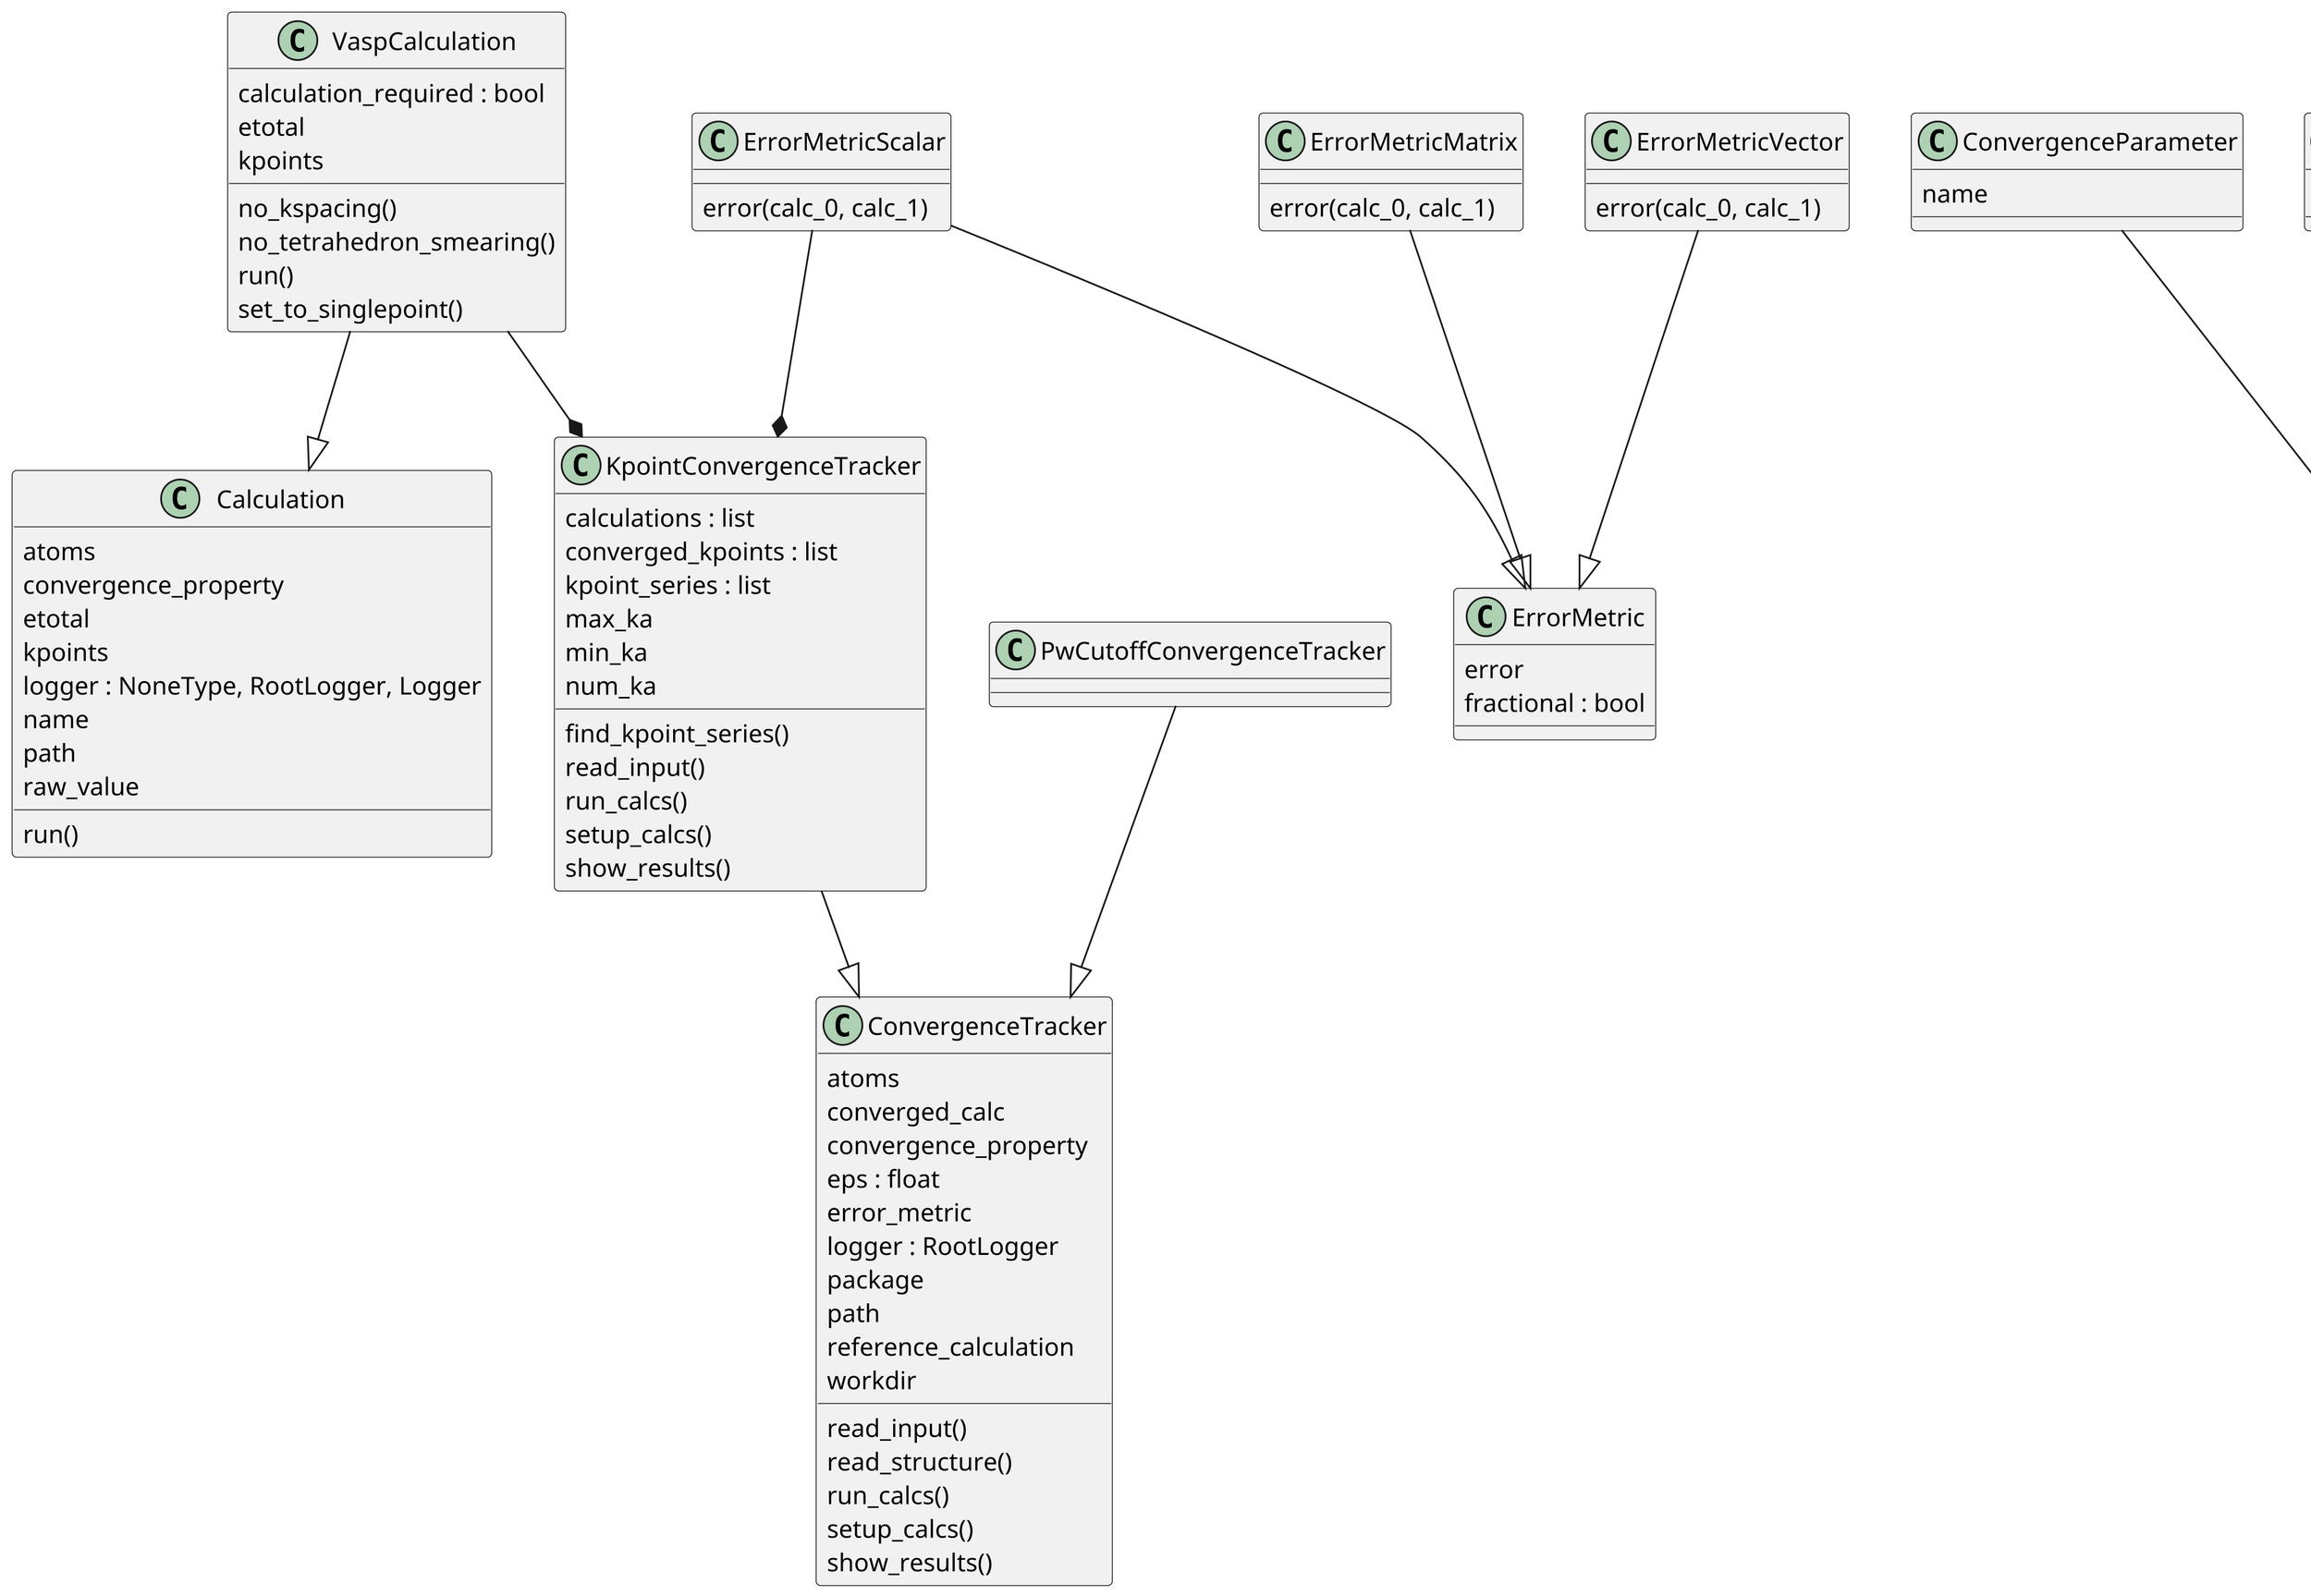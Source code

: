 @startuml classes
skinparam dpi 300
set namespaceSeparator none
class "Calculation" as xyttyxy.calculation.Calculation {
  atoms
  convergence_property
  etotal
  kpoints
  logger : NoneType, RootLogger, Logger
  name
  path
  raw_value
  run()
}
class "ConvergenceParameter" as xyttyxy.utils.ConvergenceParameter {
  name
}
class "ConvergenceProperty" as xyttyxy.utils.ConvergenceProperty {
  name
}
class "ConvergenceTracker" as xyttyxy.convergence_tracker.ConvergenceTracker {
  atoms
  converged_calc
  convergence_property
  eps : float
  error_metric
  logger : RootLogger
  package
  path
  reference_calculation
  workdir
  read_input()
  read_structure()
  run_calcs()
  setup_calcs()
  show_results()
}
class "ErrorMetric" as xyttyxy.error_metric.ErrorMetric {
  error
  fractional : bool
}
class "ErrorMetricMatrix" as xyttyxy.error_metric.ErrorMetricMatrix {
  error(calc_0, calc_1)
}
class "ErrorMetricScalar" as xyttyxy.error_metric.ErrorMetricScalar {
  error(calc_0, calc_1)
}
class "ErrorMetricVector" as xyttyxy.error_metric.ErrorMetricVector {
  error(calc_0, calc_1)
}
class "KpointConvergenceTracker" as xyttyxy.convergence_tracker.KpointConvergenceTracker {
  calculations : list
  converged_kpoints : list
  kpoint_series : list
  max_ka
  min_ka
  num_ka
  find_kpoint_series()
  read_input()
  run_calcs()
  setup_calcs()
  show_results()
}
class "PeriodicDftPackages" as xyttyxy.utils.PeriodicDftPackages {
  name
}
class "PwCutoffConvergenceTracker" as xyttyxy.convergence_tracker.PwCutoffConvergenceTracker {
}
class "VaspCalculation" as xyttyxy.calculation.VaspCalculation {
  calculation_required : bool
  etotal
  kpoints
  no_kspacing()
  no_tetrahedron_smearing()
  run()
  set_to_singlepoint()
}
xyttyxy.calculation.VaspCalculation --|> xyttyxy.calculation.Calculation
xyttyxy.convergence_tracker.KpointConvergenceTracker --|> xyttyxy.convergence_tracker.ConvergenceTracker
xyttyxy.convergence_tracker.PwCutoffConvergenceTracker --|> xyttyxy.convergence_tracker.ConvergenceTracker
xyttyxy.error_metric.ErrorMetricMatrix --|> xyttyxy.error_metric.ErrorMetric
xyttyxy.error_metric.ErrorMetricScalar --|> xyttyxy.error_metric.ErrorMetric
xyttyxy.error_metric.ErrorMetricVector --|> xyttyxy.error_metric.ErrorMetric
' manual edits
class "Enum" as python.enum {
  error
}
xyttyxy.utils.ConvergenceParameter --|> python.enum
xyttyxy.utils.ConvergenceProperty --|> python.enum
xyttyxy.utils.PeriodicDftPackages --|> python.enum
xyttyxy.calculation.VaspCalculation --* xyttyxy.convergence_tracker.KpointConvergenceTracker
xyttyxy.error_metric.ErrorMetricScalar --* xyttyxy.convergence_tracker.KpointConvergenceTracker
@enduml
